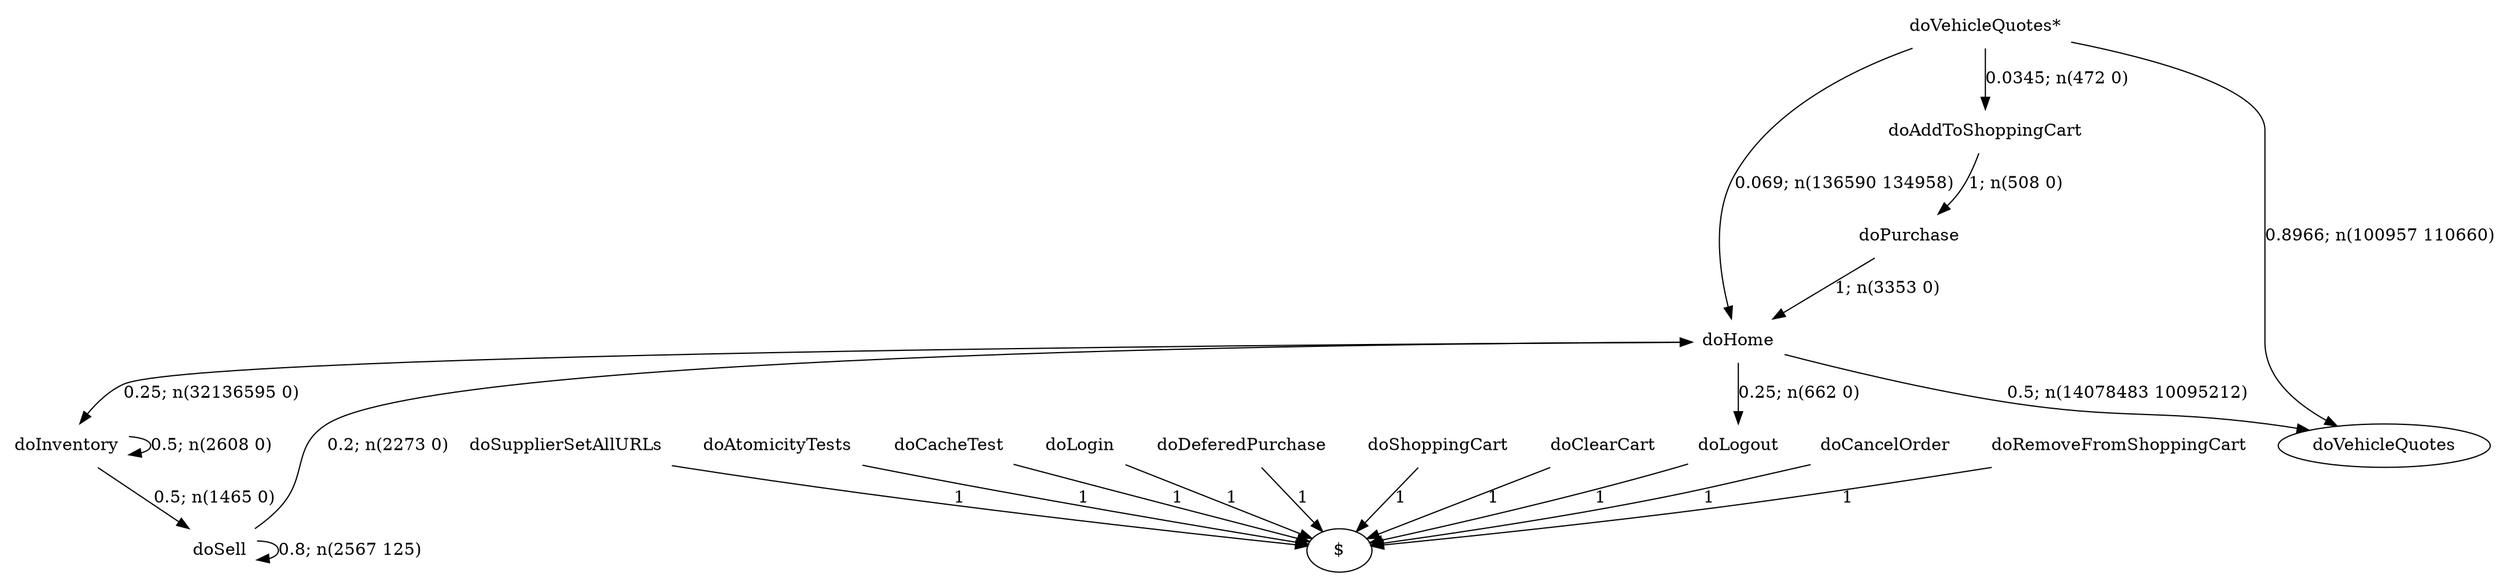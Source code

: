 digraph G {"doVehicleQuotes*" [label="doVehicleQuotes*",shape=none];"doSupplierSetAllURLs" [label="doSupplierSetAllURLs",shape=none];"doAtomicityTests" [label="doAtomicityTests",shape=none];"doCacheTest" [label="doCacheTest",shape=none];"doLogin" [label="doLogin",shape=none];"doAddToShoppingCart" [label="doAddToShoppingCart",shape=none];"doDeferedPurchase" [label="doDeferedPurchase",shape=none];"doHome" [label="doHome",shape=none];"doShoppingCart" [label="doShoppingCart",shape=none];"doClearCart" [label="doClearCart",shape=none];"doPurchase" [label="doPurchase",shape=none];"doInventory" [label="doInventory",shape=none];"doSell" [label="doSell",shape=none];"doLogout" [label="doLogout",shape=none];"doCancelOrder" [label="doCancelOrder",shape=none];"doRemoveFromShoppingCart" [label="doRemoveFromShoppingCart",shape=none];"doVehicleQuotes*"->"doVehicleQuotes" [style=solid,label="0.8966; n(100957 110660)"];"doVehicleQuotes*"->"doAddToShoppingCart" [style=solid,label="0.0345; n(472 0)"];"doVehicleQuotes*"->"doHome" [style=solid,label="0.069; n(136590 134958)"];"doSupplierSetAllURLs"->"$" [style=solid,label="1"];"doAtomicityTests"->"$" [style=solid,label="1"];"doCacheTest"->"$" [style=solid,label="1"];"doLogin"->"$" [style=solid,label="1"];"doAddToShoppingCart"->"doPurchase" [style=solid,label="1; n(508 0)"];"doDeferedPurchase"->"$" [style=solid,label="1"];"doHome"->"doVehicleQuotes" [style=solid,label="0.5; n(14078483 10095212)"];"doHome"->"doInventory" [style=solid,label="0.25; n(32136595 0)"];"doHome"->"doLogout" [style=solid,label="0.25; n(662 0)"];"doShoppingCart"->"$" [style=solid,label="1"];"doClearCart"->"$" [style=solid,label="1"];"doPurchase"->"doHome" [style=solid,label="1; n(3353 0)"];"doInventory"->"doInventory" [style=solid,label="0.5; n(2608 0)"];"doInventory"->"doSell" [style=solid,label="0.5; n(1465 0)"];"doSell"->"doHome" [style=solid,label="0.2; n(2273 0)"];"doSell"->"doSell" [style=solid,label="0.8; n(2567 125)"];"doLogout"->"$" [style=solid,label="1"];"doCancelOrder"->"$" [style=solid,label="1"];"doRemoveFromShoppingCart"->"$" [style=solid,label="1"];}